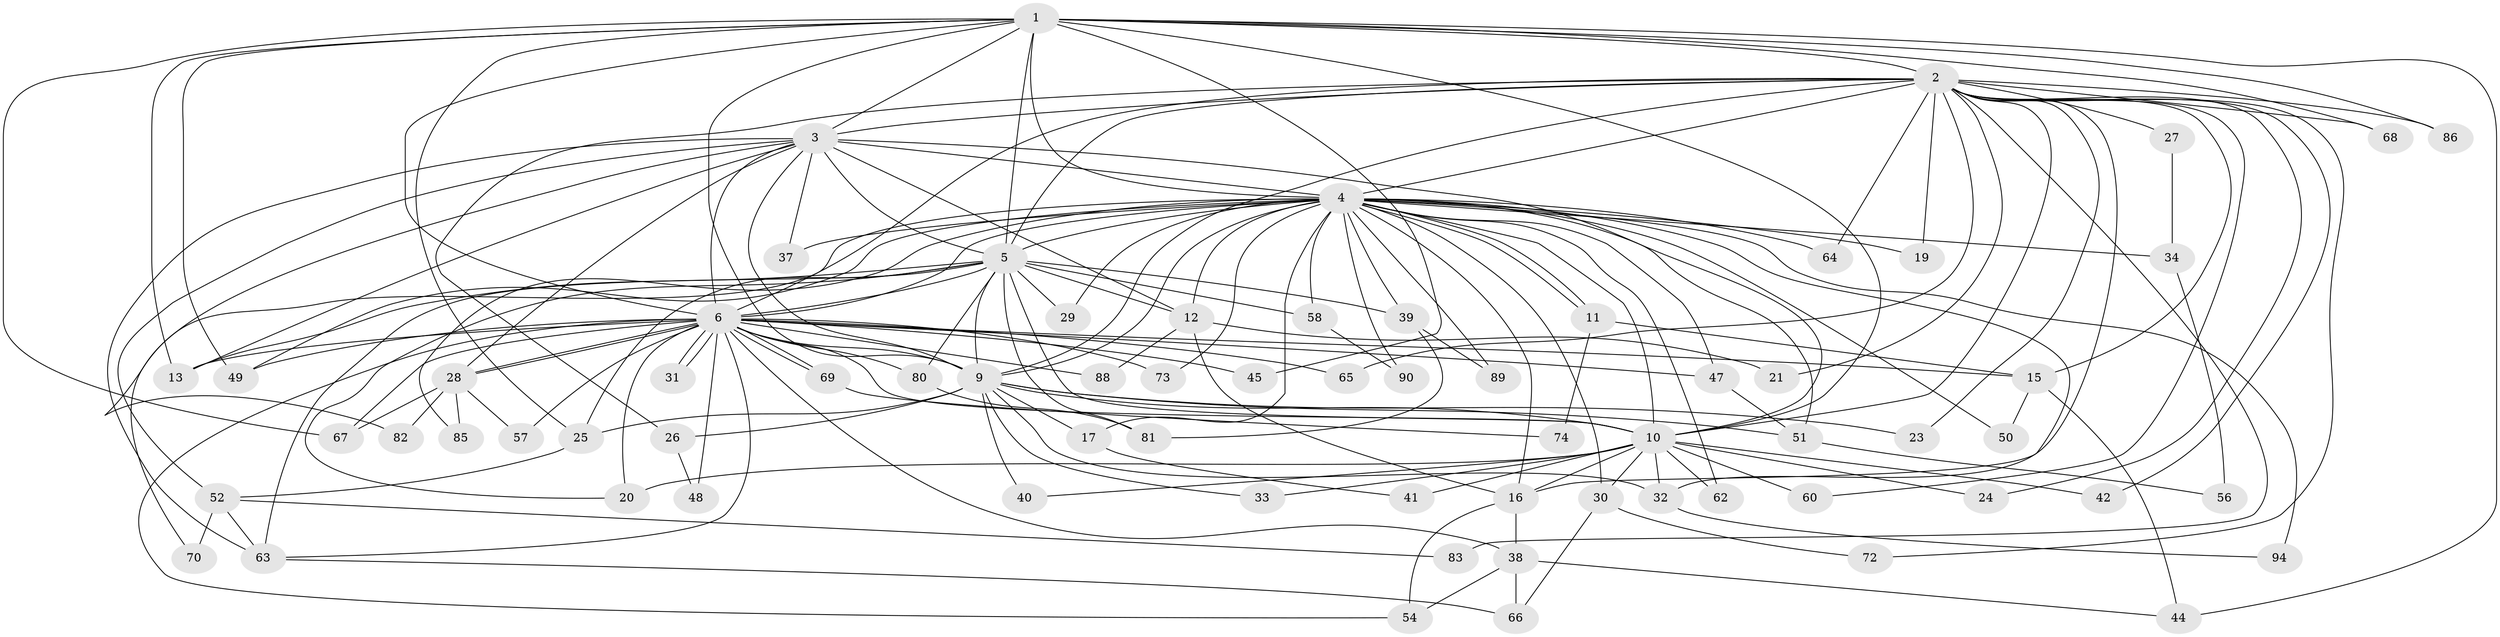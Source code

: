 // Generated by graph-tools (version 1.1) at 2025/51/02/27/25 19:51:42]
// undirected, 70 vertices, 170 edges
graph export_dot {
graph [start="1"]
  node [color=gray90,style=filled];
  1 [super="+22"];
  2 [super="+8"];
  3 [super="+78"];
  4 [super="+7"];
  5 [super="+84"];
  6 [super="+93"];
  9 [super="+14"];
  10 [super="+53"];
  11 [super="+92"];
  12 [super="+43"];
  13 [super="+55"];
  15;
  16 [super="+18"];
  17;
  19;
  20 [super="+35"];
  21;
  23;
  24;
  25 [super="+36"];
  26;
  27;
  28 [super="+87"];
  29;
  30;
  31;
  32 [super="+46"];
  33;
  34;
  37;
  38;
  39;
  40;
  41;
  42;
  44 [super="+59"];
  45;
  47 [super="+61"];
  48;
  49 [super="+79"];
  50;
  51;
  52;
  54 [super="+76"];
  56;
  57;
  58;
  60;
  62;
  63 [super="+71"];
  64;
  65;
  66 [super="+75"];
  67 [super="+77"];
  68;
  69;
  70;
  72;
  73;
  74;
  80;
  81 [super="+91"];
  82;
  83;
  85;
  86;
  88;
  89;
  90;
  94;
  1 -- 2 [weight=2];
  1 -- 3;
  1 -- 4 [weight=3];
  1 -- 5;
  1 -- 6;
  1 -- 9;
  1 -- 10;
  1 -- 25;
  1 -- 44;
  1 -- 45;
  1 -- 49;
  1 -- 67;
  1 -- 68;
  1 -- 86;
  1 -- 13;
  2 -- 3 [weight=2];
  2 -- 4 [weight=4];
  2 -- 5 [weight=2];
  2 -- 6 [weight=2];
  2 -- 9 [weight=2];
  2 -- 10 [weight=2];
  2 -- 21;
  2 -- 23;
  2 -- 24;
  2 -- 27 [weight=2];
  2 -- 60;
  2 -- 65;
  2 -- 68;
  2 -- 72;
  2 -- 83;
  2 -- 64;
  2 -- 15;
  2 -- 19;
  2 -- 86;
  2 -- 26;
  2 -- 42;
  2 -- 16;
  3 -- 4 [weight=2];
  3 -- 5;
  3 -- 6;
  3 -- 9;
  3 -- 10;
  3 -- 12;
  3 -- 37;
  3 -- 52;
  3 -- 63;
  3 -- 82;
  3 -- 28;
  3 -- 13;
  4 -- 5 [weight=2];
  4 -- 6 [weight=2];
  4 -- 9 [weight=2];
  4 -- 10 [weight=2];
  4 -- 11;
  4 -- 11;
  4 -- 16;
  4 -- 19;
  4 -- 30;
  4 -- 32;
  4 -- 39;
  4 -- 47;
  4 -- 50;
  4 -- 51;
  4 -- 89;
  4 -- 64;
  4 -- 70;
  4 -- 73;
  4 -- 17;
  4 -- 85;
  4 -- 90;
  4 -- 29;
  4 -- 94;
  4 -- 34;
  4 -- 37;
  4 -- 58;
  4 -- 62;
  4 -- 49;
  4 -- 12;
  5 -- 6;
  5 -- 9 [weight=2];
  5 -- 10;
  5 -- 12;
  5 -- 13;
  5 -- 20;
  5 -- 29;
  5 -- 39;
  5 -- 58;
  5 -- 63;
  5 -- 80;
  5 -- 81 [weight=2];
  5 -- 25;
  6 -- 9;
  6 -- 10;
  6 -- 13;
  6 -- 15;
  6 -- 28;
  6 -- 28;
  6 -- 31;
  6 -- 31;
  6 -- 38;
  6 -- 45;
  6 -- 47;
  6 -- 48;
  6 -- 49;
  6 -- 54;
  6 -- 57;
  6 -- 65;
  6 -- 69;
  6 -- 69;
  6 -- 73;
  6 -- 80;
  6 -- 88;
  6 -- 20;
  6 -- 63;
  6 -- 67;
  9 -- 10;
  9 -- 17;
  9 -- 23;
  9 -- 25;
  9 -- 26;
  9 -- 33;
  9 -- 40;
  9 -- 51;
  9 -- 32;
  10 -- 20;
  10 -- 24;
  10 -- 30;
  10 -- 32;
  10 -- 33;
  10 -- 40;
  10 -- 41;
  10 -- 42;
  10 -- 62;
  10 -- 60;
  10 -- 16;
  11 -- 74;
  11 -- 15;
  12 -- 16;
  12 -- 21;
  12 -- 88;
  15 -- 44;
  15 -- 50;
  16 -- 38;
  16 -- 54;
  17 -- 41;
  25 -- 52;
  26 -- 48;
  27 -- 34;
  28 -- 57;
  28 -- 67;
  28 -- 82;
  28 -- 85;
  30 -- 72;
  30 -- 66;
  32 -- 94;
  34 -- 56;
  38 -- 54;
  38 -- 66;
  38 -- 44;
  39 -- 81;
  39 -- 89;
  47 -- 51;
  51 -- 56;
  52 -- 70;
  52 -- 83;
  52 -- 63;
  58 -- 90;
  63 -- 66;
  69 -- 74;
  80 -- 81;
}
